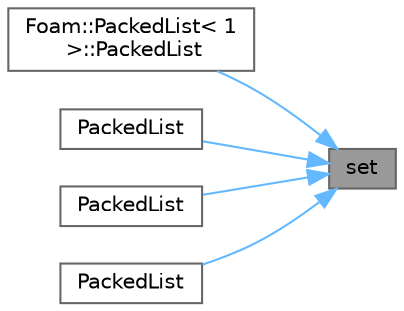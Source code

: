 digraph "set"
{
 // LATEX_PDF_SIZE
  bgcolor="transparent";
  edge [fontname=Helvetica,fontsize=10,labelfontname=Helvetica,labelfontsize=10];
  node [fontname=Helvetica,fontsize=10,shape=box,height=0.2,width=0.4];
  rankdir="RL";
  Node1 [id="Node000001",label="set",height=0.2,width=0.4,color="gray40", fillcolor="grey60", style="filled", fontcolor="black",tooltip=" "];
  Node1 -> Node2 [id="edge1_Node000001_Node000002",dir="back",color="steelblue1",style="solid",tooltip=" "];
  Node2 [id="Node000002",label="Foam::PackedList\< 1\l \>::PackedList",height=0.2,width=0.4,color="grey40", fillcolor="white", style="filled",URL="$classFoam_1_1PackedList.html#af3fbdfd8eedce7e5bf34f0d5ac364125",tooltip=" "];
  Node1 -> Node3 [id="edge2_Node000001_Node000003",dir="back",color="steelblue1",style="solid",tooltip=" "];
  Node3 [id="Node000003",label="PackedList",height=0.2,width=0.4,color="grey40", fillcolor="white", style="filled",URL="$classFoam_1_1PackedList.html#af2298e2a52c9b266586e44b33d34eaea",tooltip=" "];
  Node1 -> Node4 [id="edge3_Node000001_Node000004",dir="back",color="steelblue1",style="solid",tooltip=" "];
  Node4 [id="Node000004",label="PackedList",height=0.2,width=0.4,color="grey40", fillcolor="white", style="filled",URL="$classFoam_1_1PackedList.html#a6965acad488e6fec2a0bbbf11761843c",tooltip=" "];
  Node1 -> Node5 [id="edge4_Node000001_Node000005",dir="back",color="steelblue1",style="solid",tooltip=" "];
  Node5 [id="Node000005",label="PackedList",height=0.2,width=0.4,color="grey40", fillcolor="white", style="filled",URL="$classFoam_1_1PackedList.html#a206745fc241641c7e7ff742b41281677",tooltip=" "];
}
